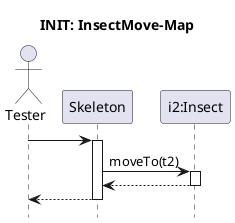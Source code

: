 @startuml Insect-move/paralysed
hide footbox

title INIT: InsectMove-Map

actor Tester
'TODO: Skeleton neve :Skeleton vagy csak Skeleton?
participant Skeleton
participant "i2:Insect" as insect

'TODO: test case neve
Tester -> Skeleton 
activate Skeleton
Skeleton -> insect : moveTo(t2)
activate insect
return
return
@enduml